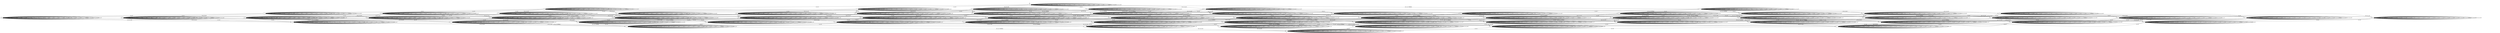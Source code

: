 digraph T2 {
0 [label="0"];
1 [label="1", shape=doublecircle];
2 [label="2"];
3 [label="3"];
4 [label="4"];
5 [label="5"];
6 [label="6"];
7 [label="7"];
8 [label="8"];
9 [label="9"];
10 [label="10"];
11 [label="11"];
12 [label="12"];
13 [label="13"];
14 [label="14"];
15 [label="15"];
16 [label="16"];
17 [label="17"];
18 [label="18"];
19 [label="19"];
20 [label="20"];
21 [label="21"];
22 [label="22"];
23 [label="23"];
24 [label="24"];
25 [label="25"];
26 [label="26"];
27 [label="27"];
28 [label="28"];
29 [label="29"];
30 [label="30"];
31 [label="31"];
32 [label="32"];
33 [label="33"];
34 [label="34"];
35 [label="35"];
36 [label="36"];
37 [label="37"];
38 [label="38"];
39 [label="39"];
40 [label="40"];
41 [label="41"];
42 [label="42"];
43 [label="43"];
44 [label="44"];
45 [label="45"];
46 [label="46"];
47 [label="47"];
48 [label="48"];
49 [label="49"];
50 [label="50"];
51 [label="51"];
52 [label="52"];
53 [label="53"];
54 [label="54"];
55 [label="55"];
56 [label="56"];
57 [label="57"];
58 [label="58"];
59 [label="59"];
60 [label="60"];
61 [label="61"];
62 [label="62"];
63 [label="63"];
0 -> 0  [label="usr1_ni1_ne10"];
0 -> 63  [label="usr1_ai1_VoidReply"];
0 -> 0  [label="ai1_ce1"];
0 -> 0  [label="usr1_ni1_ne12"];
0 -> 62  [label="usr1_ni1_ne6"];
0 -> 0  [label="usr1_ni1_ne2"];
0 -> 0  [label="usr1_ni1_ne8"];
0 -> 0  [label="usr1_ni1_ne13"];
0 -> 0  [label="ai1_ce2"];
0 -> 0  [label="usr1_ni1_ne1"];
0 -> 0  [label="usr1_ni1_ne15"];
0 -> 0  [label="usr1_ni1_ne3"];
0 -> 60  [label="usr1_ni1_ne14"];
0 -> 0  [label="usr2_ai1_re1"];
0 -> 0  [label="usr1_ni1_ne17"];
0 -> 0  [label="usr1_ni1_ne4"];
0 -> 0  [label="usr1_ni1_ne9"];
0 -> 0  [label="ai1_ce4"];
0 -> 0  [label="usr1_ni1_ne7"];
0 -> 0  [label="usr1_ni1_ne5"];
0 -> 0  [label="usr3_ai1_VoidReply"];
0 -> 0  [label="usr1_ni1_ne11"];
0 -> 0  [label="usr1_ni1_ne16"];
0 -> 59  [label="ai1_ce3"];
1 -> 1  [label="usr1_ni1_ne10"];
1 -> 1  [label="ai1_ce1"];
1 -> 1  [label="usr1_ai1_VoidReply"];
1 -> 1  [label="usr1_ni1_ne12"];
1 -> 1  [label="usr1_ni1_ne6"];
1 -> 1  [label="usr1_ni1_ne2"];
1 -> 1  [label="usr1_ni1_ne8"];
1 -> 1  [label="usr1_ni1_ne13"];
1 -> 1  [label="ai1_ce2"];
1 -> 1  [label="usr1_ni1_ne1"];
1 -> 1  [label="usr1_ni1_ne15"];
1 -> 1  [label="usr1_ni1_ne3"];
1 -> 1  [label="usr1_ni1_ne14"];
1 -> 1  [label="usr2_ai1_re1"];
1 -> 1  [label="usr1_ni1_ne17"];
1 -> 1  [label="usr1_ni1_ne4"];
1 -> 1  [label="usr1_ni1_ne9"];
1 -> 1  [label="ai1_ce4"];
1 -> 1  [label="usr1_ni1_ne7"];
1 -> 1  [label="usr1_ni1_ne5"];
1 -> 1  [label="usr3_ai1_VoidReply"];
1 -> 1  [label="usr1_ni1_ne11"];
1 -> 1  [label="usr1_ni1_ne16"];
1 -> 1  [label="ai1_ce3"];
2 -> 2  [label="usr1_ni1_ne10"];
2 -> 1  [label="ai1_ce1"];
2 -> 2  [label="usr1_ai1_VoidReply"];
2 -> 2  [label="usr1_ni1_ne12"];
2 -> 2  [label="usr1_ni1_ne6"];
2 -> 2  [label="usr1_ni1_ne2"];
2 -> 2  [label="usr1_ni1_ne8"];
2 -> 2  [label="usr1_ni1_ne13"];
2 -> 2  [label="ai1_ce2"];
2 -> 2  [label="usr1_ni1_ne1"];
2 -> 2  [label="usr1_ni1_ne15"];
2 -> 2  [label="usr1_ni1_ne3"];
2 -> 2  [label="usr1_ni1_ne14"];
2 -> 2  [label="usr2_ai1_re1"];
2 -> 2  [label="usr1_ni1_ne17"];
2 -> 2  [label="usr1_ni1_ne4"];
2 -> 2  [label="usr1_ni1_ne9"];
2 -> 2  [label="ai1_ce4"];
2 -> 2  [label="usr1_ni1_ne7"];
2 -> 2  [label="usr1_ni1_ne5"];
2 -> 2  [label="usr3_ai1_VoidReply"];
2 -> 2  [label="usr1_ni1_ne11"];
2 -> 2  [label="usr1_ni1_ne16"];
2 -> 2  [label="ai1_ce3"];
3 -> 3  [label="usr1_ni1_ne10"];
3 -> 1  [label="usr1_ai1_VoidReply"];
3 -> 3  [label="ai1_ce1"];
3 -> 3  [label="usr1_ni1_ne12"];
3 -> 3  [label="usr1_ni1_ne6"];
3 -> 3  [label="usr1_ni1_ne2"];
3 -> 3  [label="usr1_ni1_ne8"];
3 -> 3  [label="usr1_ni1_ne13"];
3 -> 3  [label="ai1_ce2"];
3 -> 3  [label="usr1_ni1_ne1"];
3 -> 3  [label="usr1_ni1_ne15"];
3 -> 3  [label="usr1_ni1_ne3"];
3 -> 3  [label="usr1_ni1_ne14"];
3 -> 3  [label="usr2_ai1_re1"];
3 -> 3  [label="usr1_ni1_ne17"];
3 -> 3  [label="usr1_ni1_ne4"];
3 -> 3  [label="usr1_ni1_ne9"];
3 -> 3  [label="ai1_ce4"];
3 -> 3  [label="usr1_ni1_ne7"];
3 -> 3  [label="usr1_ni1_ne5"];
3 -> 3  [label="usr3_ai1_VoidReply"];
3 -> 3  [label="usr1_ni1_ne11"];
3 -> 3  [label="usr1_ni1_ne16"];
3 -> 3  [label="ai1_ce3"];
4 -> 4  [label="usr1_ni1_ne10"];
4 -> 4  [label="ai1_ce1"];
4 -> 4  [label="usr1_ai1_VoidReply"];
4 -> 4  [label="usr1_ni1_ne12"];
4 -> 1  [label="usr1_ni1_ne6"];
4 -> 4  [label="usr1_ni1_ne2"];
4 -> 4  [label="usr1_ni1_ne8"];
4 -> 4  [label="usr1_ni1_ne13"];
4 -> 4  [label="ai1_ce2"];
4 -> 4  [label="usr1_ni1_ne1"];
4 -> 4  [label="usr1_ni1_ne15"];
4 -> 4  [label="usr1_ni1_ne3"];
4 -> 4  [label="usr1_ni1_ne14"];
4 -> 4  [label="usr2_ai1_re1"];
4 -> 4  [label="usr1_ni1_ne17"];
4 -> 4  [label="usr1_ni1_ne4"];
4 -> 4  [label="usr1_ni1_ne9"];
4 -> 4  [label="ai1_ce4"];
4 -> 4  [label="usr1_ni1_ne7"];
4 -> 4  [label="usr1_ni1_ne5"];
4 -> 4  [label="usr3_ai1_VoidReply"];
4 -> 4  [label="usr1_ni1_ne11"];
4 -> 4  [label="usr1_ni1_ne16"];
4 -> 4  [label="ai1_ce3"];
5 -> 5  [label="usr1_ni1_ne10"];
5 -> 5  [label="ai1_ce1"];
5 -> 5  [label="usr1_ai1_VoidReply"];
5 -> 5  [label="usr1_ni1_ne12"];
5 -> 5  [label="usr1_ni1_ne6"];
5 -> 5  [label="usr1_ni1_ne2"];
5 -> 5  [label="usr1_ni1_ne8"];
5 -> 5  [label="usr1_ni1_ne13"];
5 -> 5  [label="ai1_ce2"];
5 -> 5  [label="usr1_ni1_ne1"];
5 -> 5  [label="usr1_ni1_ne15"];
5 -> 5  [label="usr1_ni1_ne3"];
5 -> 1  [label="usr1_ni1_ne14"];
5 -> 5  [label="usr2_ai1_re1"];
5 -> 5  [label="usr1_ni1_ne17"];
5 -> 5  [label="usr1_ni1_ne4"];
5 -> 5  [label="usr1_ni1_ne9"];
5 -> 5  [label="ai1_ce4"];
5 -> 5  [label="usr1_ni1_ne7"];
5 -> 5  [label="usr1_ni1_ne5"];
5 -> 5  [label="usr3_ai1_VoidReply"];
5 -> 5  [label="usr1_ni1_ne11"];
5 -> 5  [label="usr1_ni1_ne16"];
5 -> 5  [label="ai1_ce3"];
6 -> 6  [label="usr1_ni1_ne10"];
6 -> 6  [label="ai1_ce1"];
6 -> 6  [label="usr1_ai1_VoidReply"];
6 -> 6  [label="usr1_ni1_ne12"];
6 -> 6  [label="usr1_ni1_ne6"];
6 -> 6  [label="usr1_ni1_ne2"];
6 -> 6  [label="usr1_ni1_ne8"];
6 -> 6  [label="usr1_ni1_ne13"];
6 -> 6  [label="ai1_ce2"];
6 -> 6  [label="usr1_ni1_ne1"];
6 -> 6  [label="usr1_ni1_ne15"];
6 -> 6  [label="usr1_ni1_ne3"];
6 -> 6  [label="usr1_ni1_ne14"];
6 -> 6  [label="usr2_ai1_re1"];
6 -> 6  [label="usr1_ni1_ne17"];
6 -> 6  [label="usr1_ni1_ne4"];
6 -> 6  [label="usr1_ni1_ne9"];
6 -> 1  [label="ai1_ce4"];
6 -> 6  [label="usr1_ni1_ne7"];
6 -> 6  [label="usr1_ni1_ne5"];
6 -> 6  [label="usr3_ai1_VoidReply"];
6 -> 6  [label="usr1_ni1_ne11"];
6 -> 6  [label="usr1_ni1_ne16"];
6 -> 6  [label="ai1_ce3"];
7 -> 7  [label="usr1_ni1_ne10"];
7 -> 7  [label="ai1_ce1"];
7 -> 7  [label="usr1_ai1_VoidReply"];
7 -> 7  [label="usr1_ni1_ne12"];
7 -> 7  [label="usr1_ni1_ne6"];
7 -> 7  [label="usr1_ni1_ne2"];
7 -> 7  [label="usr1_ni1_ne8"];
7 -> 7  [label="usr1_ni1_ne13"];
7 -> 7  [label="ai1_ce2"];
7 -> 7  [label="usr1_ni1_ne1"];
7 -> 7  [label="usr1_ni1_ne15"];
7 -> 7  [label="usr1_ni1_ne3"];
7 -> 7  [label="usr1_ni1_ne14"];
7 -> 7  [label="usr2_ai1_re1"];
7 -> 7  [label="usr1_ni1_ne17"];
7 -> 7  [label="usr1_ni1_ne4"];
7 -> 7  [label="usr1_ni1_ne9"];
7 -> 7  [label="ai1_ce4"];
7 -> 7  [label="usr1_ni1_ne7"];
7 -> 7  [label="usr1_ni1_ne5"];
7 -> 7  [label="usr3_ai1_VoidReply"];
7 -> 7  [label="usr1_ni1_ne11"];
7 -> 7  [label="usr1_ni1_ne16"];
7 -> 1  [label="ai1_ce3"];
8 -> 8  [label="usr1_ni1_ne10"];
8 -> 4  [label="ai1_ce1"];
8 -> 8  [label="usr1_ai1_VoidReply"];
8 -> 8  [label="usr1_ni1_ne12"];
8 -> 2  [label="usr1_ni1_ne6"];
8 -> 8  [label="usr1_ni1_ne2"];
8 -> 8  [label="usr1_ni1_ne8"];
8 -> 8  [label="usr1_ni1_ne13"];
8 -> 8  [label="ai1_ce2"];
8 -> 8  [label="usr1_ni1_ne1"];
8 -> 8  [label="usr1_ni1_ne15"];
8 -> 8  [label="usr1_ni1_ne3"];
8 -> 8  [label="usr1_ni1_ne14"];
8 -> 8  [label="usr2_ai1_re1"];
8 -> 8  [label="usr1_ni1_ne17"];
8 -> 8  [label="usr1_ni1_ne4"];
8 -> 8  [label="usr1_ni1_ne9"];
8 -> 8  [label="ai1_ce4"];
8 -> 8  [label="usr1_ni1_ne7"];
8 -> 8  [label="usr1_ni1_ne5"];
8 -> 8  [label="usr3_ai1_VoidReply"];
8 -> 8  [label="usr1_ni1_ne11"];
8 -> 8  [label="usr1_ni1_ne16"];
8 -> 8  [label="ai1_ce3"];
9 -> 9  [label="usr1_ni1_ne10"];
9 -> 4  [label="usr1_ai1_VoidReply"];
9 -> 9  [label="ai1_ce1"];
9 -> 9  [label="usr1_ni1_ne12"];
9 -> 3  [label="usr1_ni1_ne6"];
9 -> 9  [label="usr1_ni1_ne2"];
9 -> 9  [label="usr1_ni1_ne8"];
9 -> 9  [label="usr1_ni1_ne13"];
9 -> 9  [label="ai1_ce2"];
9 -> 9  [label="usr1_ni1_ne1"];
9 -> 9  [label="usr1_ni1_ne15"];
9 -> 9  [label="usr1_ni1_ne3"];
9 -> 9  [label="usr1_ni1_ne14"];
9 -> 9  [label="usr2_ai1_re1"];
9 -> 9  [label="usr1_ni1_ne17"];
9 -> 9  [label="usr1_ni1_ne4"];
9 -> 9  [label="usr1_ni1_ne9"];
9 -> 9  [label="ai1_ce4"];
9 -> 9  [label="usr1_ni1_ne7"];
9 -> 9  [label="usr1_ni1_ne5"];
9 -> 9  [label="usr3_ai1_VoidReply"];
9 -> 9  [label="usr1_ni1_ne11"];
9 -> 9  [label="usr1_ni1_ne16"];
9 -> 9  [label="ai1_ce3"];
10 -> 10  [label="usr1_ni1_ne10"];
10 -> 10  [label="ai1_ce1"];
10 -> 10  [label="usr1_ai1_VoidReply"];
10 -> 10  [label="usr1_ni1_ne12"];
10 -> 5  [label="usr1_ni1_ne6"];
10 -> 10  [label="usr1_ni1_ne2"];
10 -> 10  [label="usr1_ni1_ne8"];
10 -> 10  [label="usr1_ni1_ne13"];
10 -> 10  [label="ai1_ce2"];
10 -> 10  [label="usr1_ni1_ne1"];
10 -> 10  [label="usr1_ni1_ne15"];
10 -> 10  [label="usr1_ni1_ne3"];
10 -> 4  [label="usr1_ni1_ne14"];
10 -> 10  [label="usr2_ai1_re1"];
10 -> 10  [label="usr1_ni1_ne17"];
10 -> 10  [label="usr1_ni1_ne4"];
10 -> 10  [label="usr1_ni1_ne9"];
10 -> 10  [label="ai1_ce4"];
10 -> 10  [label="usr1_ni1_ne7"];
10 -> 10  [label="usr1_ni1_ne5"];
10 -> 10  [label="usr3_ai1_VoidReply"];
10 -> 10  [label="usr1_ni1_ne11"];
10 -> 10  [label="usr1_ni1_ne16"];
10 -> 10  [label="ai1_ce3"];
11 -> 11  [label="usr1_ni1_ne10"];
11 -> 11  [label="ai1_ce1"];
11 -> 11  [label="usr1_ai1_VoidReply"];
11 -> 11  [label="usr1_ni1_ne12"];
11 -> 6  [label="usr1_ni1_ne6"];
11 -> 11  [label="usr1_ni1_ne2"];
11 -> 11  [label="usr1_ni1_ne8"];
11 -> 11  [label="usr1_ni1_ne13"];
11 -> 11  [label="ai1_ce2"];
11 -> 11  [label="usr1_ni1_ne1"];
11 -> 11  [label="usr1_ni1_ne15"];
11 -> 11  [label="usr1_ni1_ne3"];
11 -> 11  [label="usr1_ni1_ne14"];
11 -> 11  [label="usr2_ai1_re1"];
11 -> 11  [label="usr1_ni1_ne17"];
11 -> 11  [label="usr1_ni1_ne4"];
11 -> 11  [label="usr1_ni1_ne9"];
11 -> 4  [label="ai1_ce4"];
11 -> 11  [label="usr1_ni1_ne7"];
11 -> 11  [label="usr1_ni1_ne5"];
11 -> 11  [label="usr3_ai1_VoidReply"];
11 -> 11  [label="usr1_ni1_ne11"];
11 -> 11  [label="usr1_ni1_ne16"];
11 -> 11  [label="ai1_ce3"];
12 -> 12  [label="usr1_ni1_ne10"];
12 -> 12  [label="ai1_ce1"];
12 -> 12  [label="usr1_ai1_VoidReply"];
12 -> 12  [label="usr1_ni1_ne12"];
12 -> 7  [label="usr1_ni1_ne6"];
12 -> 12  [label="usr1_ni1_ne2"];
12 -> 12  [label="usr1_ni1_ne8"];
12 -> 12  [label="usr1_ni1_ne13"];
12 -> 12  [label="ai1_ce2"];
12 -> 12  [label="usr1_ni1_ne1"];
12 -> 12  [label="usr1_ni1_ne15"];
12 -> 12  [label="usr1_ni1_ne3"];
12 -> 12  [label="usr1_ni1_ne14"];
12 -> 12  [label="usr2_ai1_re1"];
12 -> 12  [label="usr1_ni1_ne17"];
12 -> 12  [label="usr1_ni1_ne4"];
12 -> 12  [label="usr1_ni1_ne9"];
12 -> 12  [label="ai1_ce4"];
12 -> 12  [label="usr1_ni1_ne7"];
12 -> 12  [label="usr1_ni1_ne5"];
12 -> 12  [label="usr3_ai1_VoidReply"];
12 -> 12  [label="usr1_ni1_ne11"];
12 -> 12  [label="usr1_ni1_ne16"];
12 -> 4  [label="ai1_ce3"];
13 -> 13  [label="usr1_ni1_ne10"];
13 -> 3  [label="ai1_ce1"];
13 -> 2  [label="usr1_ai1_VoidReply"];
13 -> 13  [label="usr1_ni1_ne12"];
13 -> 13  [label="usr1_ni1_ne6"];
13 -> 13  [label="usr1_ni1_ne2"];
13 -> 13  [label="usr1_ni1_ne8"];
13 -> 13  [label="usr1_ni1_ne13"];
13 -> 13  [label="ai1_ce2"];
13 -> 13  [label="usr1_ni1_ne1"];
13 -> 13  [label="usr1_ni1_ne15"];
13 -> 13  [label="usr1_ni1_ne3"];
13 -> 13  [label="usr1_ni1_ne14"];
13 -> 13  [label="usr2_ai1_re1"];
13 -> 13  [label="usr1_ni1_ne17"];
13 -> 13  [label="usr1_ni1_ne4"];
13 -> 13  [label="usr1_ni1_ne9"];
13 -> 13  [label="ai1_ce4"];
13 -> 13  [label="usr1_ni1_ne7"];
13 -> 13  [label="usr1_ni1_ne5"];
13 -> 13  [label="usr3_ai1_VoidReply"];
13 -> 13  [label="usr1_ni1_ne11"];
13 -> 13  [label="usr1_ni1_ne16"];
13 -> 13  [label="ai1_ce3"];
14 -> 14  [label="usr1_ni1_ne10"];
14 -> 5  [label="usr1_ai1_VoidReply"];
14 -> 14  [label="ai1_ce1"];
14 -> 14  [label="usr1_ni1_ne12"];
14 -> 14  [label="usr1_ni1_ne6"];
14 -> 14  [label="usr1_ni1_ne2"];
14 -> 14  [label="usr1_ni1_ne8"];
14 -> 14  [label="usr1_ni1_ne13"];
14 -> 14  [label="ai1_ce2"];
14 -> 14  [label="usr1_ni1_ne1"];
14 -> 14  [label="usr1_ni1_ne15"];
14 -> 14  [label="usr1_ni1_ne3"];
14 -> 3  [label="usr1_ni1_ne14"];
14 -> 14  [label="usr2_ai1_re1"];
14 -> 14  [label="usr1_ni1_ne17"];
14 -> 14  [label="usr1_ni1_ne4"];
14 -> 14  [label="usr1_ni1_ne9"];
14 -> 14  [label="ai1_ce4"];
14 -> 14  [label="usr1_ni1_ne7"];
14 -> 14  [label="usr1_ni1_ne5"];
14 -> 14  [label="usr3_ai1_VoidReply"];
14 -> 14  [label="usr1_ni1_ne11"];
14 -> 14  [label="usr1_ni1_ne16"];
14 -> 14  [label="ai1_ce3"];
15 -> 15  [label="usr1_ni1_ne10"];
15 -> 6  [label="usr1_ai1_VoidReply"];
15 -> 15  [label="ai1_ce1"];
15 -> 15  [label="usr1_ni1_ne12"];
15 -> 15  [label="usr1_ni1_ne6"];
15 -> 15  [label="usr1_ni1_ne2"];
15 -> 15  [label="usr1_ni1_ne8"];
15 -> 15  [label="usr1_ni1_ne13"];
15 -> 15  [label="ai1_ce2"];
15 -> 15  [label="usr1_ni1_ne1"];
15 -> 15  [label="usr1_ni1_ne15"];
15 -> 15  [label="usr1_ni1_ne3"];
15 -> 15  [label="usr1_ni1_ne14"];
15 -> 15  [label="usr2_ai1_re1"];
15 -> 15  [label="usr1_ni1_ne17"];
15 -> 15  [label="usr1_ni1_ne4"];
15 -> 15  [label="usr1_ni1_ne9"];
15 -> 3  [label="ai1_ce4"];
15 -> 15  [label="usr1_ni1_ne7"];
15 -> 15  [label="usr1_ni1_ne5"];
15 -> 15  [label="usr3_ai1_VoidReply"];
15 -> 15  [label="usr1_ni1_ne11"];
15 -> 15  [label="usr1_ni1_ne16"];
15 -> 15  [label="ai1_ce3"];
16 -> 16  [label="usr1_ni1_ne10"];
16 -> 7  [label="usr1_ai1_VoidReply"];
16 -> 16  [label="ai1_ce1"];
16 -> 16  [label="usr1_ni1_ne12"];
16 -> 16  [label="usr1_ni1_ne6"];
16 -> 16  [label="usr1_ni1_ne2"];
16 -> 16  [label="usr1_ni1_ne8"];
16 -> 16  [label="usr1_ni1_ne13"];
16 -> 16  [label="ai1_ce2"];
16 -> 16  [label="usr1_ni1_ne1"];
16 -> 16  [label="usr1_ni1_ne15"];
16 -> 16  [label="usr1_ni1_ne3"];
16 -> 16  [label="usr1_ni1_ne14"];
16 -> 16  [label="usr2_ai1_re1"];
16 -> 16  [label="usr1_ni1_ne17"];
16 -> 16  [label="usr1_ni1_ne4"];
16 -> 16  [label="usr1_ni1_ne9"];
16 -> 16  [label="ai1_ce4"];
16 -> 16  [label="usr1_ni1_ne7"];
16 -> 16  [label="usr1_ni1_ne5"];
16 -> 16  [label="usr3_ai1_VoidReply"];
16 -> 16  [label="usr1_ni1_ne11"];
16 -> 16  [label="usr1_ni1_ne16"];
16 -> 3  [label="ai1_ce3"];
17 -> 17  [label="usr1_ni1_ne10"];
17 -> 5  [label="ai1_ce1"];
17 -> 17  [label="usr1_ai1_VoidReply"];
17 -> 17  [label="usr1_ni1_ne12"];
17 -> 17  [label="usr1_ni1_ne6"];
17 -> 17  [label="usr1_ni1_ne2"];
17 -> 17  [label="usr1_ni1_ne8"];
17 -> 17  [label="usr1_ni1_ne13"];
17 -> 17  [label="ai1_ce2"];
17 -> 17  [label="usr1_ni1_ne1"];
17 -> 17  [label="usr1_ni1_ne15"];
17 -> 17  [label="usr1_ni1_ne3"];
17 -> 2  [label="usr1_ni1_ne14"];
17 -> 17  [label="usr2_ai1_re1"];
17 -> 17  [label="usr1_ni1_ne17"];
17 -> 17  [label="usr1_ni1_ne4"];
17 -> 17  [label="usr1_ni1_ne9"];
17 -> 17  [label="ai1_ce4"];
17 -> 17  [label="usr1_ni1_ne7"];
17 -> 17  [label="usr1_ni1_ne5"];
17 -> 17  [label="usr3_ai1_VoidReply"];
17 -> 17  [label="usr1_ni1_ne11"];
17 -> 17  [label="usr1_ni1_ne16"];
17 -> 17  [label="ai1_ce3"];
18 -> 18  [label="usr1_ni1_ne10"];
18 -> 18  [label="ai1_ce1"];
18 -> 18  [label="usr1_ai1_VoidReply"];
18 -> 18  [label="usr1_ni1_ne12"];
18 -> 18  [label="usr1_ni1_ne6"];
18 -> 18  [label="usr1_ni1_ne2"];
18 -> 18  [label="usr1_ni1_ne8"];
18 -> 18  [label="usr1_ni1_ne13"];
18 -> 18  [label="ai1_ce2"];
18 -> 18  [label="usr1_ni1_ne1"];
18 -> 18  [label="usr1_ni1_ne15"];
18 -> 18  [label="usr1_ni1_ne3"];
18 -> 6  [label="usr1_ni1_ne14"];
18 -> 18  [label="usr2_ai1_re1"];
18 -> 18  [label="usr1_ni1_ne17"];
18 -> 18  [label="usr1_ni1_ne4"];
18 -> 18  [label="usr1_ni1_ne9"];
18 -> 5  [label="ai1_ce4"];
18 -> 18  [label="usr1_ni1_ne7"];
18 -> 18  [label="usr1_ni1_ne5"];
18 -> 18  [label="usr3_ai1_VoidReply"];
18 -> 18  [label="usr1_ni1_ne11"];
18 -> 18  [label="usr1_ni1_ne16"];
18 -> 18  [label="ai1_ce3"];
19 -> 19  [label="usr1_ni1_ne10"];
19 -> 19  [label="ai1_ce1"];
19 -> 19  [label="usr1_ai1_VoidReply"];
19 -> 19  [label="usr1_ni1_ne12"];
19 -> 19  [label="usr1_ni1_ne6"];
19 -> 19  [label="usr1_ni1_ne2"];
19 -> 19  [label="usr1_ni1_ne8"];
19 -> 19  [label="usr1_ni1_ne13"];
19 -> 19  [label="ai1_ce2"];
19 -> 19  [label="usr1_ni1_ne1"];
19 -> 19  [label="usr1_ni1_ne15"];
19 -> 19  [label="usr1_ni1_ne3"];
19 -> 7  [label="usr1_ni1_ne14"];
19 -> 19  [label="usr2_ai1_re1"];
19 -> 19  [label="usr1_ni1_ne17"];
19 -> 19  [label="usr1_ni1_ne4"];
19 -> 19  [label="usr1_ni1_ne9"];
19 -> 19  [label="ai1_ce4"];
19 -> 19  [label="usr1_ni1_ne7"];
19 -> 19  [label="usr1_ni1_ne5"];
19 -> 19  [label="usr3_ai1_VoidReply"];
19 -> 19  [label="usr1_ni1_ne11"];
19 -> 19  [label="usr1_ni1_ne16"];
19 -> 5  [label="ai1_ce3"];
20 -> 20  [label="usr1_ni1_ne10"];
20 -> 6  [label="ai1_ce1"];
20 -> 20  [label="usr1_ai1_VoidReply"];
20 -> 20  [label="usr1_ni1_ne12"];
20 -> 20  [label="usr1_ni1_ne6"];
20 -> 20  [label="usr1_ni1_ne2"];
20 -> 20  [label="usr1_ni1_ne8"];
20 -> 20  [label="usr1_ni1_ne13"];
20 -> 20  [label="ai1_ce2"];
20 -> 20  [label="usr1_ni1_ne1"];
20 -> 20  [label="usr1_ni1_ne15"];
20 -> 20  [label="usr1_ni1_ne3"];
20 -> 20  [label="usr1_ni1_ne14"];
20 -> 20  [label="usr2_ai1_re1"];
20 -> 20  [label="usr1_ni1_ne17"];
20 -> 20  [label="usr1_ni1_ne4"];
20 -> 20  [label="usr1_ni1_ne9"];
20 -> 2  [label="ai1_ce4"];
20 -> 20  [label="usr1_ni1_ne7"];
20 -> 20  [label="usr1_ni1_ne5"];
20 -> 20  [label="usr3_ai1_VoidReply"];
20 -> 20  [label="usr1_ni1_ne11"];
20 -> 20  [label="usr1_ni1_ne16"];
20 -> 20  [label="ai1_ce3"];
21 -> 21  [label="usr1_ni1_ne10"];
21 -> 21  [label="ai1_ce1"];
21 -> 21  [label="usr1_ai1_VoidReply"];
21 -> 21  [label="usr1_ni1_ne12"];
21 -> 21  [label="usr1_ni1_ne6"];
21 -> 21  [label="usr1_ni1_ne2"];
21 -> 21  [label="usr1_ni1_ne8"];
21 -> 21  [label="usr1_ni1_ne13"];
21 -> 21  [label="ai1_ce2"];
21 -> 21  [label="usr1_ni1_ne1"];
21 -> 21  [label="usr1_ni1_ne15"];
21 -> 21  [label="usr1_ni1_ne3"];
21 -> 21  [label="usr1_ni1_ne14"];
21 -> 21  [label="usr2_ai1_re1"];
21 -> 21  [label="usr1_ni1_ne17"];
21 -> 21  [label="usr1_ni1_ne4"];
21 -> 21  [label="usr1_ni1_ne9"];
21 -> 7  [label="ai1_ce4"];
21 -> 21  [label="usr1_ni1_ne7"];
21 -> 21  [label="usr1_ni1_ne5"];
21 -> 21  [label="usr3_ai1_VoidReply"];
21 -> 21  [label="usr1_ni1_ne11"];
21 -> 21  [label="usr1_ni1_ne16"];
21 -> 6  [label="ai1_ce3"];
22 -> 22  [label="usr1_ni1_ne10"];
22 -> 14  [label="ai1_ce1"];
22 -> 17  [label="usr1_ai1_VoidReply"];
22 -> 22  [label="usr1_ni1_ne12"];
22 -> 22  [label="usr1_ni1_ne6"];
22 -> 22  [label="usr1_ni1_ne2"];
22 -> 22  [label="usr1_ni1_ne8"];
22 -> 22  [label="usr1_ni1_ne13"];
22 -> 22  [label="ai1_ce2"];
22 -> 22  [label="usr1_ni1_ne1"];
22 -> 22  [label="usr1_ni1_ne15"];
22 -> 22  [label="usr1_ni1_ne3"];
22 -> 13  [label="usr1_ni1_ne14"];
22 -> 22  [label="usr2_ai1_re1"];
22 -> 22  [label="usr1_ni1_ne17"];
22 -> 22  [label="usr1_ni1_ne4"];
22 -> 22  [label="usr1_ni1_ne9"];
22 -> 22  [label="ai1_ce4"];
22 -> 22  [label="usr1_ni1_ne7"];
22 -> 22  [label="usr1_ni1_ne5"];
22 -> 22  [label="usr3_ai1_VoidReply"];
22 -> 22  [label="usr1_ni1_ne11"];
22 -> 22  [label="usr1_ni1_ne16"];
22 -> 22  [label="ai1_ce3"];
23 -> 23  [label="usr1_ni1_ne10"];
23 -> 10  [label="ai1_ce1"];
23 -> 23  [label="usr1_ai1_VoidReply"];
23 -> 23  [label="usr1_ni1_ne12"];
23 -> 17  [label="usr1_ni1_ne6"];
23 -> 23  [label="usr1_ni1_ne2"];
23 -> 23  [label="usr1_ni1_ne8"];
23 -> 23  [label="usr1_ni1_ne13"];
23 -> 23  [label="ai1_ce2"];
23 -> 23  [label="usr1_ni1_ne1"];
23 -> 23  [label="usr1_ni1_ne15"];
23 -> 23  [label="usr1_ni1_ne3"];
23 -> 8  [label="usr1_ni1_ne14"];
23 -> 23  [label="usr2_ai1_re1"];
23 -> 23  [label="usr1_ni1_ne17"];
23 -> 23  [label="usr1_ni1_ne4"];
23 -> 23  [label="usr1_ni1_ne9"];
23 -> 23  [label="ai1_ce4"];
23 -> 23  [label="usr1_ni1_ne7"];
23 -> 23  [label="usr1_ni1_ne5"];
23 -> 23  [label="usr3_ai1_VoidReply"];
23 -> 23  [label="usr1_ni1_ne11"];
23 -> 23  [label="usr1_ni1_ne16"];
23 -> 23  [label="ai1_ce3"];
24 -> 24  [label="usr1_ni1_ne10"];
24 -> 18  [label="ai1_ce1"];
24 -> 24  [label="usr1_ai1_VoidReply"];
24 -> 24  [label="usr1_ni1_ne12"];
24 -> 24  [label="usr1_ni1_ne6"];
24 -> 24  [label="usr1_ni1_ne2"];
24 -> 24  [label="usr1_ni1_ne8"];
24 -> 24  [label="usr1_ni1_ne13"];
24 -> 24  [label="ai1_ce2"];
24 -> 24  [label="usr1_ni1_ne1"];
24 -> 24  [label="usr1_ni1_ne15"];
24 -> 24  [label="usr1_ni1_ne3"];
24 -> 20  [label="usr1_ni1_ne14"];
24 -> 24  [label="usr2_ai1_re1"];
24 -> 24  [label="usr1_ni1_ne17"];
24 -> 24  [label="usr1_ni1_ne4"];
24 -> 24  [label="usr1_ni1_ne9"];
24 -> 17  [label="ai1_ce4"];
24 -> 24  [label="usr1_ni1_ne7"];
24 -> 24  [label="usr1_ni1_ne5"];
24 -> 24  [label="usr3_ai1_VoidReply"];
24 -> 24  [label="usr1_ni1_ne11"];
24 -> 24  [label="usr1_ni1_ne16"];
24 -> 24  [label="ai1_ce3"];
25 -> 25  [label="usr1_ni1_ne10"];
25 -> 19  [label="ai1_ce1"];
25 -> 25  [label="usr1_ai1_VoidReply"];
25 -> 25  [label="usr1_ni1_ne12"];
25 -> 25  [label="usr1_ni1_ne6"];
25 -> 25  [label="usr1_ni1_ne2"];
25 -> 25  [label="usr1_ni1_ne8"];
25 -> 25  [label="usr1_ni1_ne13"];
25 -> 25  [label="ai1_ce2"];
25 -> 25  [label="usr1_ni1_ne1"];
25 -> 25  [label="usr1_ni1_ne15"];
25 -> 25  [label="usr1_ni1_ne3"];
25 -> 46  [label="usr1_ni1_ne14"];
25 -> 25  [label="usr2_ai1_re1"];
25 -> 25  [label="usr1_ni1_ne17"];
25 -> 25  [label="usr1_ni1_ne4"];
25 -> 25  [label="usr1_ni1_ne9"];
25 -> 25  [label="ai1_ce4"];
25 -> 25  [label="usr1_ni1_ne7"];
25 -> 25  [label="usr1_ni1_ne5"];
25 -> 25  [label="usr3_ai1_VoidReply"];
25 -> 25  [label="usr1_ni1_ne11"];
25 -> 25  [label="usr1_ni1_ne16"];
25 -> 17  [label="ai1_ce3"];
26 -> 26  [label="usr1_ni1_ne10"];
26 -> 9  [label="ai1_ce1"];
26 -> 8  [label="usr1_ai1_VoidReply"];
26 -> 26  [label="usr1_ni1_ne12"];
26 -> 13  [label="usr1_ni1_ne6"];
26 -> 26  [label="usr1_ni1_ne2"];
26 -> 26  [label="usr1_ni1_ne8"];
26 -> 26  [label="usr1_ni1_ne13"];
26 -> 26  [label="ai1_ce2"];
26 -> 26  [label="usr1_ni1_ne1"];
26 -> 26  [label="usr1_ni1_ne15"];
26 -> 26  [label="usr1_ni1_ne3"];
26 -> 26  [label="usr1_ni1_ne14"];
26 -> 26  [label="usr2_ai1_re1"];
26 -> 26  [label="usr1_ni1_ne17"];
26 -> 26  [label="usr1_ni1_ne4"];
26 -> 26  [label="usr1_ni1_ne9"];
26 -> 26  [label="ai1_ce4"];
26 -> 26  [label="usr1_ni1_ne7"];
26 -> 26  [label="usr1_ni1_ne5"];
26 -> 26  [label="usr3_ai1_VoidReply"];
26 -> 26  [label="usr1_ni1_ne11"];
26 -> 26  [label="usr1_ni1_ne16"];
26 -> 26  [label="ai1_ce3"];
27 -> 27  [label="usr1_ni1_ne10"];
27 -> 15  [label="ai1_ce1"];
27 -> 20  [label="usr1_ai1_VoidReply"];
27 -> 27  [label="usr1_ni1_ne12"];
27 -> 27  [label="usr1_ni1_ne6"];
27 -> 27  [label="usr1_ni1_ne2"];
27 -> 27  [label="usr1_ni1_ne8"];
27 -> 27  [label="usr1_ni1_ne13"];
27 -> 27  [label="ai1_ce2"];
27 -> 27  [label="usr1_ni1_ne1"];
27 -> 27  [label="usr1_ni1_ne15"];
27 -> 27  [label="usr1_ni1_ne3"];
27 -> 27  [label="usr1_ni1_ne14"];
27 -> 27  [label="usr2_ai1_re1"];
27 -> 27  [label="usr1_ni1_ne17"];
27 -> 27  [label="usr1_ni1_ne4"];
27 -> 27  [label="usr1_ni1_ne9"];
27 -> 13  [label="ai1_ce4"];
27 -> 27  [label="usr1_ni1_ne7"];
27 -> 27  [label="usr1_ni1_ne5"];
27 -> 27  [label="usr3_ai1_VoidReply"];
27 -> 27  [label="usr1_ni1_ne11"];
27 -> 27  [label="usr1_ni1_ne16"];
27 -> 27  [label="ai1_ce3"];
28 -> 28  [label="usr1_ni1_ne10"];
28 -> 16  [label="ai1_ce1"];
28 -> 46  [label="usr1_ai1_VoidReply"];
28 -> 28  [label="usr1_ni1_ne12"];
28 -> 28  [label="usr1_ni1_ne6"];
28 -> 28  [label="usr1_ni1_ne2"];
28 -> 28  [label="usr1_ni1_ne8"];
28 -> 28  [label="usr1_ni1_ne13"];
28 -> 28  [label="ai1_ce2"];
28 -> 28  [label="usr1_ni1_ne1"];
28 -> 28  [label="usr1_ni1_ne15"];
28 -> 28  [label="usr1_ni1_ne3"];
28 -> 28  [label="usr1_ni1_ne14"];
28 -> 28  [label="usr2_ai1_re1"];
28 -> 28  [label="usr1_ni1_ne17"];
28 -> 28  [label="usr1_ni1_ne4"];
28 -> 28  [label="usr1_ni1_ne9"];
28 -> 28  [label="ai1_ce4"];
28 -> 28  [label="usr1_ni1_ne7"];
28 -> 28  [label="usr1_ni1_ne5"];
28 -> 28  [label="usr3_ai1_VoidReply"];
28 -> 28  [label="usr1_ni1_ne11"];
28 -> 28  [label="usr1_ni1_ne16"];
28 -> 13  [label="ai1_ce3"];
29 -> 29  [label="usr1_ni1_ne10"];
29 -> 11  [label="usr1_ai1_VoidReply"];
29 -> 29  [label="ai1_ce1"];
29 -> 29  [label="usr1_ni1_ne12"];
29 -> 15  [label="usr1_ni1_ne6"];
29 -> 29  [label="usr1_ni1_ne2"];
29 -> 29  [label="usr1_ni1_ne8"];
29 -> 29  [label="usr1_ni1_ne13"];
29 -> 29  [label="ai1_ce2"];
29 -> 29  [label="usr1_ni1_ne1"];
29 -> 29  [label="usr1_ni1_ne15"];
29 -> 29  [label="usr1_ni1_ne3"];
29 -> 29  [label="usr1_ni1_ne14"];
29 -> 29  [label="usr2_ai1_re1"];
29 -> 29  [label="usr1_ni1_ne17"];
29 -> 29  [label="usr1_ni1_ne4"];
29 -> 29  [label="usr1_ni1_ne9"];
29 -> 9  [label="ai1_ce4"];
29 -> 29  [label="usr1_ni1_ne7"];
29 -> 29  [label="usr1_ni1_ne5"];
29 -> 29  [label="usr3_ai1_VoidReply"];
29 -> 29  [label="usr1_ni1_ne11"];
29 -> 29  [label="usr1_ni1_ne16"];
29 -> 29  [label="ai1_ce3"];
30 -> 30  [label="usr1_ni1_ne10"];
30 -> 18  [label="usr1_ai1_VoidReply"];
30 -> 30  [label="ai1_ce1"];
30 -> 30  [label="usr1_ni1_ne12"];
30 -> 30  [label="usr1_ni1_ne6"];
30 -> 30  [label="usr1_ni1_ne2"];
30 -> 30  [label="usr1_ni1_ne8"];
30 -> 30  [label="usr1_ni1_ne13"];
30 -> 30  [label="ai1_ce2"];
30 -> 30  [label="usr1_ni1_ne1"];
30 -> 30  [label="usr1_ni1_ne15"];
30 -> 30  [label="usr1_ni1_ne3"];
30 -> 15  [label="usr1_ni1_ne14"];
30 -> 30  [label="usr2_ai1_re1"];
30 -> 30  [label="usr1_ni1_ne17"];
30 -> 30  [label="usr1_ni1_ne4"];
30 -> 30  [label="usr1_ni1_ne9"];
30 -> 14  [label="ai1_ce4"];
30 -> 30  [label="usr1_ni1_ne7"];
30 -> 30  [label="usr1_ni1_ne5"];
30 -> 30  [label="usr3_ai1_VoidReply"];
30 -> 30  [label="usr1_ni1_ne11"];
30 -> 30  [label="usr1_ni1_ne16"];
30 -> 30  [label="ai1_ce3"];
31 -> 31  [label="usr1_ni1_ne10"];
31 -> 21  [label="usr1_ai1_VoidReply"];
31 -> 31  [label="ai1_ce1"];
31 -> 31  [label="usr1_ni1_ne12"];
31 -> 31  [label="usr1_ni1_ne6"];
31 -> 31  [label="usr1_ni1_ne2"];
31 -> 31  [label="usr1_ni1_ne8"];
31 -> 31  [label="usr1_ni1_ne13"];
31 -> 31  [label="ai1_ce2"];
31 -> 31  [label="usr1_ni1_ne1"];
31 -> 31  [label="usr1_ni1_ne15"];
31 -> 31  [label="usr1_ni1_ne3"];
31 -> 31  [label="usr1_ni1_ne14"];
31 -> 31  [label="usr2_ai1_re1"];
31 -> 31  [label="usr1_ni1_ne17"];
31 -> 31  [label="usr1_ni1_ne4"];
31 -> 31  [label="usr1_ni1_ne9"];
31 -> 16  [label="ai1_ce4"];
31 -> 31  [label="usr1_ni1_ne7"];
31 -> 31  [label="usr1_ni1_ne5"];
31 -> 31  [label="usr3_ai1_VoidReply"];
31 -> 31  [label="usr1_ni1_ne11"];
31 -> 31  [label="usr1_ni1_ne16"];
31 -> 15  [label="ai1_ce3"];
32 -> 32  [label="usr1_ni1_ne10"];
32 -> 11  [label="ai1_ce1"];
32 -> 32  [label="usr1_ai1_VoidReply"];
32 -> 32  [label="usr1_ni1_ne12"];
32 -> 20  [label="usr1_ni1_ne6"];
32 -> 32  [label="usr1_ni1_ne2"];
32 -> 32  [label="usr1_ni1_ne8"];
32 -> 32  [label="usr1_ni1_ne13"];
32 -> 32  [label="ai1_ce2"];
32 -> 32  [label="usr1_ni1_ne1"];
32 -> 32  [label="usr1_ni1_ne15"];
32 -> 32  [label="usr1_ni1_ne3"];
32 -> 32  [label="usr1_ni1_ne14"];
32 -> 32  [label="usr2_ai1_re1"];
32 -> 32  [label="usr1_ni1_ne17"];
32 -> 32  [label="usr1_ni1_ne4"];
32 -> 32  [label="usr1_ni1_ne9"];
32 -> 8  [label="ai1_ce4"];
32 -> 32  [label="usr1_ni1_ne7"];
32 -> 32  [label="usr1_ni1_ne5"];
32 -> 32  [label="usr3_ai1_VoidReply"];
32 -> 32  [label="usr1_ni1_ne11"];
32 -> 32  [label="usr1_ni1_ne16"];
32 -> 32  [label="ai1_ce3"];
33 -> 33  [label="usr1_ni1_ne10"];
33 -> 21  [label="ai1_ce1"];
33 -> 33  [label="usr1_ai1_VoidReply"];
33 -> 33  [label="usr1_ni1_ne12"];
33 -> 33  [label="usr1_ni1_ne6"];
33 -> 33  [label="usr1_ni1_ne2"];
33 -> 33  [label="usr1_ni1_ne8"];
33 -> 33  [label="usr1_ni1_ne13"];
33 -> 33  [label="ai1_ce2"];
33 -> 33  [label="usr1_ni1_ne1"];
33 -> 33  [label="usr1_ni1_ne15"];
33 -> 33  [label="usr1_ni1_ne3"];
33 -> 33  [label="usr1_ni1_ne14"];
33 -> 33  [label="usr2_ai1_re1"];
33 -> 33  [label="usr1_ni1_ne17"];
33 -> 33  [label="usr1_ni1_ne4"];
33 -> 33  [label="usr1_ni1_ne9"];
33 -> 46  [label="ai1_ce4"];
33 -> 33  [label="usr1_ni1_ne7"];
33 -> 33  [label="usr1_ni1_ne5"];
33 -> 33  [label="usr3_ai1_VoidReply"];
33 -> 33  [label="usr1_ni1_ne11"];
33 -> 33  [label="usr1_ni1_ne16"];
33 -> 20  [label="ai1_ce3"];
34 -> 34  [label="usr1_ni1_ne10"];
34 -> 59  [label="ai1_ce1"];
34 -> 23  [label="usr1_ai1_VoidReply"];
34 -> 34  [label="usr1_ni1_ne12"];
34 -> 22  [label="usr1_ni1_ne6"];
34 -> 34  [label="usr1_ni1_ne2"];
34 -> 34  [label="usr1_ni1_ne8"];
34 -> 34  [label="usr1_ni1_ne13"];
34 -> 34  [label="ai1_ce2"];
34 -> 34  [label="usr1_ni1_ne1"];
34 -> 34  [label="usr1_ni1_ne15"];
34 -> 34  [label="usr1_ni1_ne3"];
34 -> 26  [label="usr1_ni1_ne14"];
34 -> 34  [label="usr2_ai1_re1"];
34 -> 34  [label="usr1_ni1_ne17"];
34 -> 34  [label="usr1_ni1_ne4"];
34 -> 34  [label="usr1_ni1_ne9"];
34 -> 34  [label="ai1_ce4"];
34 -> 34  [label="usr1_ni1_ne7"];
34 -> 34  [label="usr1_ni1_ne5"];
34 -> 34  [label="usr3_ai1_VoidReply"];
34 -> 34  [label="usr1_ni1_ne11"];
34 -> 34  [label="usr1_ni1_ne16"];
34 -> 34  [label="ai1_ce3"];
35 -> 35  [label="usr1_ni1_ne10"];
35 -> 30  [label="ai1_ce1"];
35 -> 24  [label="usr1_ai1_VoidReply"];
35 -> 35  [label="usr1_ni1_ne12"];
35 -> 35  [label="usr1_ni1_ne6"];
35 -> 35  [label="usr1_ni1_ne2"];
35 -> 35  [label="usr1_ni1_ne8"];
35 -> 35  [label="usr1_ni1_ne13"];
35 -> 35  [label="ai1_ce2"];
35 -> 35  [label="usr1_ni1_ne1"];
35 -> 35  [label="usr1_ni1_ne15"];
35 -> 35  [label="usr1_ni1_ne3"];
35 -> 27  [label="usr1_ni1_ne14"];
35 -> 35  [label="usr2_ai1_re1"];
35 -> 35  [label="usr1_ni1_ne17"];
35 -> 35  [label="usr1_ni1_ne4"];
35 -> 35  [label="usr1_ni1_ne9"];
35 -> 22  [label="ai1_ce4"];
35 -> 35  [label="usr1_ni1_ne7"];
35 -> 35  [label="usr1_ni1_ne5"];
35 -> 35  [label="usr3_ai1_VoidReply"];
35 -> 35  [label="usr1_ni1_ne11"];
35 -> 35  [label="usr1_ni1_ne16"];
35 -> 35  [label="ai1_ce3"];
36 -> 36  [label="usr1_ni1_ne10"];
36 -> 62  [label="ai1_ce1"];
36 -> 25  [label="usr1_ai1_VoidReply"];
36 -> 36  [label="usr1_ni1_ne12"];
36 -> 36  [label="usr1_ni1_ne6"];
36 -> 36  [label="usr1_ni1_ne2"];
36 -> 36  [label="usr1_ni1_ne8"];
36 -> 36  [label="usr1_ni1_ne13"];
36 -> 36  [label="ai1_ce2"];
36 -> 36  [label="usr1_ni1_ne1"];
36 -> 36  [label="usr1_ni1_ne15"];
36 -> 36  [label="usr1_ni1_ne3"];
36 -> 28  [label="usr1_ni1_ne14"];
36 -> 36  [label="usr2_ai1_re1"];
36 -> 36  [label="usr1_ni1_ne17"];
36 -> 36  [label="usr1_ni1_ne4"];
36 -> 36  [label="usr1_ni1_ne9"];
36 -> 36  [label="ai1_ce4"];
36 -> 36  [label="usr1_ni1_ne7"];
36 -> 36  [label="usr1_ni1_ne5"];
36 -> 36  [label="usr3_ai1_VoidReply"];
36 -> 36  [label="usr1_ni1_ne11"];
36 -> 36  [label="usr1_ni1_ne16"];
36 -> 22  [label="ai1_ce3"];
37 -> 37  [label="usr1_ni1_ne10"];
37 -> 60  [label="ai1_ce1"];
37 -> 47  [label="usr1_ai1_VoidReply"];
37 -> 37  [label="usr1_ni1_ne12"];
37 -> 28  [label="usr1_ni1_ne6"];
37 -> 37  [label="usr1_ni1_ne2"];
37 -> 37  [label="usr1_ni1_ne8"];
37 -> 37  [label="usr1_ni1_ne13"];
37 -> 37  [label="ai1_ce2"];
37 -> 37  [label="usr1_ni1_ne1"];
37 -> 37  [label="usr1_ni1_ne15"];
37 -> 37  [label="usr1_ni1_ne3"];
37 -> 37  [label="usr1_ni1_ne14"];
37 -> 37  [label="usr2_ai1_re1"];
37 -> 37  [label="usr1_ni1_ne17"];
37 -> 37  [label="usr1_ni1_ne4"];
37 -> 37  [label="usr1_ni1_ne9"];
37 -> 37  [label="ai1_ce4"];
37 -> 37  [label="usr1_ni1_ne7"];
37 -> 37  [label="usr1_ni1_ne5"];
37 -> 37  [label="usr3_ai1_VoidReply"];
37 -> 37  [label="usr1_ni1_ne11"];
37 -> 37  [label="usr1_ni1_ne16"];
37 -> 26  [label="ai1_ce3"];
38 -> 38  [label="usr1_ni1_ne10"];
38 -> 31  [label="ai1_ce1"];
38 -> 33  [label="usr1_ai1_VoidReply"];
38 -> 38  [label="usr1_ni1_ne12"];
38 -> 38  [label="usr1_ni1_ne6"];
38 -> 38  [label="usr1_ni1_ne2"];
38 -> 38  [label="usr1_ni1_ne8"];
38 -> 38  [label="usr1_ni1_ne13"];
38 -> 38  [label="ai1_ce2"];
38 -> 38  [label="usr1_ni1_ne1"];
38 -> 38  [label="usr1_ni1_ne15"];
38 -> 38  [label="usr1_ni1_ne3"];
38 -> 38  [label="usr1_ni1_ne14"];
38 -> 38  [label="usr2_ai1_re1"];
38 -> 38  [label="usr1_ni1_ne17"];
38 -> 38  [label="usr1_ni1_ne4"];
38 -> 38  [label="usr1_ni1_ne9"];
38 -> 28  [label="ai1_ce4"];
38 -> 38  [label="usr1_ni1_ne7"];
38 -> 38  [label="usr1_ni1_ne5"];
38 -> 38  [label="usr3_ai1_VoidReply"];
38 -> 38  [label="usr1_ni1_ne11"];
38 -> 38  [label="usr1_ni1_ne16"];
38 -> 27  [label="ai1_ce3"];
39 -> 39  [label="usr1_ni1_ne10"];
39 -> 0  [label="ai1_ce1"];
39 -> 58  [label="usr1_ai1_VoidReply"];
39 -> 39  [label="usr1_ni1_ne12"];
39 -> 36  [label="usr1_ni1_ne6"];
39 -> 39  [label="usr1_ni1_ne2"];
39 -> 39  [label="usr1_ni1_ne8"];
39 -> 39  [label="usr1_ni1_ne13"];
39 -> 39  [label="ai1_ce2"];
39 -> 39  [label="usr1_ni1_ne1"];
39 -> 39  [label="usr1_ni1_ne15"];
39 -> 39  [label="usr1_ni1_ne3"];
39 -> 37  [label="usr1_ni1_ne14"];
39 -> 39  [label="usr2_ai1_re1"];
39 -> 39  [label="usr1_ni1_ne17"];
39 -> 39  [label="usr1_ni1_ne4"];
39 -> 39  [label="usr1_ni1_ne9"];
39 -> 39  [label="ai1_ce4"];
39 -> 39  [label="usr1_ni1_ne7"];
39 -> 39  [label="usr1_ni1_ne5"];
39 -> 39  [label="usr3_ai1_VoidReply"];
39 -> 39  [label="usr1_ni1_ne11"];
39 -> 39  [label="usr1_ni1_ne16"];
39 -> 34  [label="ai1_ce3"];
40 -> 40  [label="usr1_ni1_ne10"];
40 -> 45  [label="ai1_ce1"];
40 -> 57  [label="usr1_ai1_VoidReply"];
40 -> 40  [label="usr1_ni1_ne12"];
40 -> 40  [label="usr1_ni1_ne6"];
40 -> 40  [label="usr1_ni1_ne2"];
40 -> 40  [label="usr1_ni1_ne8"];
40 -> 40  [label="usr1_ni1_ne13"];
40 -> 40  [label="ai1_ce2"];
40 -> 40  [label="usr1_ni1_ne1"];
40 -> 40  [label="usr1_ni1_ne15"];
40 -> 40  [label="usr1_ni1_ne3"];
40 -> 38  [label="usr1_ni1_ne14"];
40 -> 40  [label="usr2_ai1_re1"];
40 -> 40  [label="usr1_ni1_ne17"];
40 -> 40  [label="usr1_ni1_ne4"];
40 -> 40  [label="usr1_ni1_ne9"];
40 -> 36  [label="ai1_ce4"];
40 -> 40  [label="usr1_ni1_ne7"];
40 -> 40  [label="usr1_ni1_ne5"];
40 -> 40  [label="usr3_ai1_VoidReply"];
40 -> 40  [label="usr1_ni1_ne11"];
40 -> 40  [label="usr1_ni1_ne16"];
40 -> 35  [label="ai1_ce3"];
41 -> 41  [label="usr1_ni1_ne10"];
41 -> 29  [label="ai1_ce1"];
41 -> 32  [label="usr1_ai1_VoidReply"];
41 -> 41  [label="usr1_ni1_ne12"];
41 -> 27  [label="usr1_ni1_ne6"];
41 -> 41  [label="usr1_ni1_ne2"];
41 -> 41  [label="usr1_ni1_ne8"];
41 -> 41  [label="usr1_ni1_ne13"];
41 -> 41  [label="ai1_ce2"];
41 -> 41  [label="usr1_ni1_ne1"];
41 -> 41  [label="usr1_ni1_ne15"];
41 -> 41  [label="usr1_ni1_ne3"];
41 -> 41  [label="usr1_ni1_ne14"];
41 -> 41  [label="usr2_ai1_re1"];
41 -> 41  [label="usr1_ni1_ne17"];
41 -> 41  [label="usr1_ni1_ne4"];
41 -> 41  [label="usr1_ni1_ne9"];
41 -> 26  [label="ai1_ce4"];
41 -> 41  [label="usr1_ni1_ne7"];
41 -> 41  [label="usr1_ni1_ne5"];
41 -> 41  [label="usr3_ai1_VoidReply"];
41 -> 41  [label="usr1_ni1_ne11"];
41 -> 41  [label="usr1_ni1_ne16"];
41 -> 41  [label="ai1_ce3"];
42 -> 42  [label="usr1_ni1_ne10"];
42 -> 48  [label="ai1_ce1"];
42 -> 42  [label="usr1_ai1_VoidReply"];
42 -> 42  [label="usr1_ni1_ne12"];
42 -> 24  [label="usr1_ni1_ne6"];
42 -> 42  [label="usr1_ni1_ne2"];
42 -> 42  [label="usr1_ni1_ne8"];
42 -> 42  [label="usr1_ni1_ne13"];
42 -> 42  [label="ai1_ce2"];
42 -> 42  [label="usr1_ni1_ne1"];
42 -> 42  [label="usr1_ni1_ne15"];
42 -> 42  [label="usr1_ni1_ne3"];
42 -> 32  [label="usr1_ni1_ne14"];
42 -> 42  [label="usr2_ai1_re1"];
42 -> 42  [label="usr1_ni1_ne17"];
42 -> 42  [label="usr1_ni1_ne4"];
42 -> 42  [label="usr1_ni1_ne9"];
42 -> 23  [label="ai1_ce4"];
42 -> 42  [label="usr1_ni1_ne7"];
42 -> 42  [label="usr1_ni1_ne5"];
42 -> 42  [label="usr3_ai1_VoidReply"];
42 -> 42  [label="usr1_ni1_ne11"];
42 -> 42  [label="usr1_ni1_ne16"];
42 -> 42  [label="ai1_ce3"];
43 -> 43  [label="usr1_ni1_ne10"];
43 -> 61  [label="ai1_ce1"];
43 -> 43  [label="usr1_ai1_VoidReply"];
43 -> 43  [label="usr1_ni1_ne12"];
43 -> 33  [label="usr1_ni1_ne6"];
43 -> 43  [label="usr1_ni1_ne2"];
43 -> 43  [label="usr1_ni1_ne8"];
43 -> 43  [label="usr1_ni1_ne13"];
43 -> 43  [label="ai1_ce2"];
43 -> 43  [label="usr1_ni1_ne1"];
43 -> 43  [label="usr1_ni1_ne15"];
43 -> 43  [label="usr1_ni1_ne3"];
43 -> 43  [label="usr1_ni1_ne14"];
43 -> 43  [label="usr2_ai1_re1"];
43 -> 43  [label="usr1_ni1_ne17"];
43 -> 43  [label="usr1_ni1_ne4"];
43 -> 43  [label="usr1_ni1_ne9"];
43 -> 47  [label="ai1_ce4"];
43 -> 43  [label="usr1_ni1_ne7"];
43 -> 43  [label="usr1_ni1_ne5"];
43 -> 43  [label="usr3_ai1_VoidReply"];
43 -> 43  [label="usr1_ni1_ne11"];
43 -> 43  [label="usr1_ni1_ne16"];
43 -> 32  [label="ai1_ce3"];
44 -> 44  [label="usr1_ni1_ne10"];
44 -> 48  [label="usr1_ai1_VoidReply"];
44 -> 44  [label="ai1_ce1"];
44 -> 44  [label="usr1_ni1_ne12"];
44 -> 30  [label="usr1_ni1_ne6"];
44 -> 44  [label="usr1_ni1_ne2"];
44 -> 44  [label="usr1_ni1_ne8"];
44 -> 44  [label="usr1_ni1_ne13"];
44 -> 44  [label="ai1_ce2"];
44 -> 44  [label="usr1_ni1_ne1"];
44 -> 44  [label="usr1_ni1_ne15"];
44 -> 44  [label="usr1_ni1_ne3"];
44 -> 29  [label="usr1_ni1_ne14"];
44 -> 44  [label="usr2_ai1_re1"];
44 -> 44  [label="usr1_ni1_ne17"];
44 -> 44  [label="usr1_ni1_ne4"];
44 -> 44  [label="usr1_ni1_ne9"];
44 -> 59  [label="ai1_ce4"];
44 -> 44  [label="usr1_ni1_ne7"];
44 -> 44  [label="usr1_ni1_ne5"];
44 -> 44  [label="usr3_ai1_VoidReply"];
44 -> 44  [label="usr1_ni1_ne11"];
44 -> 44  [label="usr1_ni1_ne16"];
44 -> 44  [label="ai1_ce3"];
45 -> 45  [label="usr1_ni1_ne10"];
45 -> 49  [label="usr1_ai1_VoidReply"];
45 -> 45  [label="ai1_ce1"];
45 -> 45  [label="usr1_ni1_ne12"];
45 -> 45  [label="usr1_ni1_ne6"];
45 -> 45  [label="usr1_ni1_ne2"];
45 -> 45  [label="usr1_ni1_ne8"];
45 -> 45  [label="usr1_ni1_ne13"];
45 -> 45  [label="ai1_ce2"];
45 -> 45  [label="usr1_ni1_ne1"];
45 -> 45  [label="usr1_ni1_ne15"];
45 -> 45  [label="usr1_ni1_ne3"];
45 -> 31  [label="usr1_ni1_ne14"];
45 -> 45  [label="usr2_ai1_re1"];
45 -> 45  [label="usr1_ni1_ne17"];
45 -> 45  [label="usr1_ni1_ne4"];
45 -> 45  [label="usr1_ni1_ne9"];
45 -> 62  [label="ai1_ce4"];
45 -> 45  [label="usr1_ni1_ne7"];
45 -> 45  [label="usr1_ni1_ne5"];
45 -> 45  [label="usr3_ai1_VoidReply"];
45 -> 45  [label="usr1_ni1_ne11"];
45 -> 45  [label="usr1_ni1_ne16"];
45 -> 30  [label="ai1_ce3"];
46 -> 46  [label="usr1_ni1_ne10"];
46 -> 7  [label="ai1_ce1"];
46 -> 46  [label="usr1_ai1_VoidReply"];
46 -> 46  [label="usr1_ni1_ne12"];
46 -> 46  [label="usr1_ni1_ne6"];
46 -> 46  [label="usr1_ni1_ne2"];
46 -> 46  [label="usr1_ni1_ne8"];
46 -> 46  [label="usr1_ni1_ne13"];
46 -> 46  [label="ai1_ce2"];
46 -> 46  [label="usr1_ni1_ne1"];
46 -> 46  [label="usr1_ni1_ne15"];
46 -> 46  [label="usr1_ni1_ne3"];
46 -> 46  [label="usr1_ni1_ne14"];
46 -> 46  [label="usr2_ai1_re1"];
46 -> 46  [label="usr1_ni1_ne17"];
46 -> 46  [label="usr1_ni1_ne4"];
46 -> 46  [label="usr1_ni1_ne9"];
46 -> 46  [label="ai1_ce4"];
46 -> 46  [label="usr1_ni1_ne7"];
46 -> 46  [label="usr1_ni1_ne5"];
46 -> 46  [label="usr3_ai1_VoidReply"];
46 -> 46  [label="usr1_ni1_ne11"];
46 -> 46  [label="usr1_ni1_ne16"];
46 -> 2  [label="ai1_ce3"];
47 -> 47  [label="usr1_ni1_ne10"];
47 -> 12  [label="ai1_ce1"];
47 -> 47  [label="usr1_ai1_VoidReply"];
47 -> 47  [label="usr1_ni1_ne12"];
47 -> 46  [label="usr1_ni1_ne6"];
47 -> 47  [label="usr1_ni1_ne2"];
47 -> 47  [label="usr1_ni1_ne8"];
47 -> 47  [label="usr1_ni1_ne13"];
47 -> 47  [label="ai1_ce2"];
47 -> 47  [label="usr1_ni1_ne1"];
47 -> 47  [label="usr1_ni1_ne15"];
47 -> 47  [label="usr1_ni1_ne3"];
47 -> 47  [label="usr1_ni1_ne14"];
47 -> 47  [label="usr2_ai1_re1"];
47 -> 47  [label="usr1_ni1_ne17"];
47 -> 47  [label="usr1_ni1_ne4"];
47 -> 47  [label="usr1_ni1_ne9"];
47 -> 47  [label="ai1_ce4"];
47 -> 47  [label="usr1_ni1_ne7"];
47 -> 47  [label="usr1_ni1_ne5"];
47 -> 47  [label="usr3_ai1_VoidReply"];
47 -> 47  [label="usr1_ni1_ne11"];
47 -> 47  [label="usr1_ni1_ne16"];
47 -> 8  [label="ai1_ce3"];
48 -> 48  [label="usr1_ni1_ne10"];
48 -> 48  [label="ai1_ce1"];
48 -> 48  [label="usr1_ai1_VoidReply"];
48 -> 48  [label="usr1_ni1_ne12"];
48 -> 18  [label="usr1_ni1_ne6"];
48 -> 48  [label="usr1_ni1_ne2"];
48 -> 48  [label="usr1_ni1_ne8"];
48 -> 48  [label="usr1_ni1_ne13"];
48 -> 48  [label="ai1_ce2"];
48 -> 48  [label="usr1_ni1_ne1"];
48 -> 48  [label="usr1_ni1_ne15"];
48 -> 48  [label="usr1_ni1_ne3"];
48 -> 11  [label="usr1_ni1_ne14"];
48 -> 48  [label="usr2_ai1_re1"];
48 -> 48  [label="usr1_ni1_ne17"];
48 -> 48  [label="usr1_ni1_ne4"];
48 -> 48  [label="usr1_ni1_ne9"];
48 -> 10  [label="ai1_ce4"];
48 -> 48  [label="usr1_ni1_ne7"];
48 -> 48  [label="usr1_ni1_ne5"];
48 -> 48  [label="usr3_ai1_VoidReply"];
48 -> 48  [label="usr1_ni1_ne11"];
48 -> 48  [label="usr1_ni1_ne16"];
48 -> 48  [label="ai1_ce3"];
49 -> 49  [label="usr1_ni1_ne10"];
49 -> 49  [label="ai1_ce1"];
49 -> 49  [label="usr1_ai1_VoidReply"];
49 -> 49  [label="usr1_ni1_ne12"];
49 -> 49  [label="usr1_ni1_ne6"];
49 -> 49  [label="usr1_ni1_ne2"];
49 -> 49  [label="usr1_ni1_ne8"];
49 -> 49  [label="usr1_ni1_ne13"];
49 -> 49  [label="ai1_ce2"];
49 -> 49  [label="usr1_ni1_ne1"];
49 -> 49  [label="usr1_ni1_ne15"];
49 -> 49  [label="usr1_ni1_ne3"];
49 -> 21  [label="usr1_ni1_ne14"];
49 -> 49  [label="usr2_ai1_re1"];
49 -> 49  [label="usr1_ni1_ne17"];
49 -> 49  [label="usr1_ni1_ne4"];
49 -> 49  [label="usr1_ni1_ne9"];
49 -> 19  [label="ai1_ce4"];
49 -> 49  [label="usr1_ni1_ne7"];
49 -> 49  [label="usr1_ni1_ne5"];
49 -> 49  [label="usr3_ai1_VoidReply"];
49 -> 49  [label="usr1_ni1_ne11"];
49 -> 49  [label="usr1_ni1_ne16"];
49 -> 18  [label="ai1_ce3"];
50 -> 50  [label="usr1_ni1_ne10"];
50 -> 61  [label="usr1_ai1_VoidReply"];
50 -> 50  [label="ai1_ce1"];
50 -> 50  [label="usr1_ni1_ne12"];
50 -> 31  [label="usr1_ni1_ne6"];
50 -> 50  [label="usr1_ni1_ne2"];
50 -> 50  [label="usr1_ni1_ne8"];
50 -> 50  [label="usr1_ni1_ne13"];
50 -> 50  [label="ai1_ce2"];
50 -> 50  [label="usr1_ni1_ne1"];
50 -> 50  [label="usr1_ni1_ne15"];
50 -> 50  [label="usr1_ni1_ne3"];
50 -> 50  [label="usr1_ni1_ne14"];
50 -> 50  [label="usr2_ai1_re1"];
50 -> 50  [label="usr1_ni1_ne17"];
50 -> 50  [label="usr1_ni1_ne4"];
50 -> 50  [label="usr1_ni1_ne9"];
50 -> 60  [label="ai1_ce4"];
50 -> 50  [label="usr1_ni1_ne7"];
50 -> 50  [label="usr1_ni1_ne5"];
50 -> 50  [label="usr3_ai1_VoidReply"];
50 -> 50  [label="usr1_ni1_ne11"];
50 -> 50  [label="usr1_ni1_ne16"];
50 -> 29  [label="ai1_ce3"];
51 -> 51  [label="usr1_ni1_ne10"];
51 -> 44  [label="ai1_ce1"];
51 -> 42  [label="usr1_ai1_VoidReply"];
51 -> 51  [label="usr1_ni1_ne12"];
51 -> 35  [label="usr1_ni1_ne6"];
51 -> 51  [label="usr1_ni1_ne2"];
51 -> 51  [label="usr1_ni1_ne8"];
51 -> 51  [label="usr1_ni1_ne13"];
51 -> 51  [label="ai1_ce2"];
51 -> 51  [label="usr1_ni1_ne1"];
51 -> 51  [label="usr1_ni1_ne15"];
51 -> 51  [label="usr1_ni1_ne3"];
51 -> 41  [label="usr1_ni1_ne14"];
51 -> 51  [label="usr2_ai1_re1"];
51 -> 51  [label="usr1_ni1_ne17"];
51 -> 51  [label="usr1_ni1_ne4"];
51 -> 51  [label="usr1_ni1_ne9"];
51 -> 34  [label="ai1_ce4"];
51 -> 51  [label="usr1_ni1_ne7"];
51 -> 51  [label="usr1_ni1_ne5"];
51 -> 51  [label="usr3_ai1_VoidReply"];
51 -> 51  [label="usr1_ni1_ne11"];
51 -> 51  [label="usr1_ni1_ne16"];
51 -> 51  [label="ai1_ce3"];
52 -> 52  [label="usr1_ni1_ne10"];
52 -> 50  [label="ai1_ce1"];
52 -> 43  [label="usr1_ai1_VoidReply"];
52 -> 52  [label="usr1_ni1_ne12"];
52 -> 38  [label="usr1_ni1_ne6"];
52 -> 52  [label="usr1_ni1_ne2"];
52 -> 52  [label="usr1_ni1_ne8"];
52 -> 52  [label="usr1_ni1_ne13"];
52 -> 52  [label="ai1_ce2"];
52 -> 52  [label="usr1_ni1_ne1"];
52 -> 52  [label="usr1_ni1_ne15"];
52 -> 52  [label="usr1_ni1_ne3"];
52 -> 52  [label="usr1_ni1_ne14"];
52 -> 52  [label="usr2_ai1_re1"];
52 -> 52  [label="usr1_ni1_ne17"];
52 -> 52  [label="usr1_ni1_ne4"];
52 -> 52  [label="usr1_ni1_ne9"];
52 -> 37  [label="ai1_ce4"];
52 -> 52  [label="usr1_ni1_ne7"];
52 -> 52  [label="usr1_ni1_ne5"];
52 -> 52  [label="usr3_ai1_VoidReply"];
52 -> 52  [label="usr1_ni1_ne11"];
52 -> 52  [label="usr1_ni1_ne16"];
52 -> 41  [label="ai1_ce3"];
53 -> 53  [label="usr1_ni1_ne10"];
53 -> 55  [label="usr1_ai1_VoidReply"];
53 -> 53  [label="ai1_ce1"];
53 -> 53  [label="usr1_ni1_ne12"];
53 -> 45  [label="usr1_ni1_ne6"];
53 -> 53  [label="usr1_ni1_ne2"];
53 -> 53  [label="usr1_ni1_ne8"];
53 -> 53  [label="usr1_ni1_ne13"];
53 -> 53  [label="ai1_ce2"];
53 -> 53  [label="usr1_ni1_ne1"];
53 -> 53  [label="usr1_ni1_ne15"];
53 -> 53  [label="usr1_ni1_ne3"];
53 -> 50  [label="usr1_ni1_ne14"];
53 -> 53  [label="usr2_ai1_re1"];
53 -> 53  [label="usr1_ni1_ne17"];
53 -> 53  [label="usr1_ni1_ne4"];
53 -> 53  [label="usr1_ni1_ne9"];
53 -> 0  [label="ai1_ce4"];
53 -> 53  [label="usr1_ni1_ne7"];
53 -> 53  [label="usr1_ni1_ne5"];
53 -> 53  [label="usr3_ai1_VoidReply"];
53 -> 53  [label="usr1_ni1_ne11"];
53 -> 53  [label="usr1_ni1_ne16"];
53 -> 44  [label="ai1_ce3"];
54 -> 54  [label="usr1_ni1_ne10"];
54 -> 53  [label="ai1_ce1"];
54 -> 56  [label="usr1_ai1_VoidReply"];
54 -> 54  [label="usr1_ni1_ne12"];
54 -> 40  [label="usr1_ni1_ne6"];
54 -> 54  [label="usr1_ni1_ne2"];
54 -> 54  [label="usr1_ni1_ne8"];
54 -> 54  [label="usr1_ni1_ne13"];
54 -> 54  [label="ai1_ce2"];
54 -> 54  [label="usr1_ni1_ne1"];
54 -> 54  [label="usr1_ni1_ne15"];
54 -> 54  [label="usr1_ni1_ne3"];
54 -> 52  [label="usr1_ni1_ne14"];
54 -> 54  [label="usr2_ai1_re1"];
54 -> 54  [label="usr1_ni1_ne17"];
54 -> 54  [label="usr1_ni1_ne4"];
54 -> 54  [label="usr1_ni1_ne9"];
54 -> 39  [label="ai1_ce4"];
54 -> 54  [label="usr1_ni1_ne7"];
54 -> 54  [label="usr1_ni1_ne5"];
54 -> 54  [label="usr3_ai1_VoidReply"];
54 -> 54  [label="usr1_ni1_ne11"];
54 -> 54  [label="usr1_ni1_ne16"];
54 -> 51  [label="ai1_ce3"];
55 -> 55  [label="usr1_ni1_ne10"];
55 -> 55  [label="ai1_ce1"];
55 -> 55  [label="usr1_ai1_VoidReply"];
55 -> 55  [label="usr1_ni1_ne12"];
55 -> 49  [label="usr1_ni1_ne6"];
55 -> 55  [label="usr1_ni1_ne2"];
55 -> 55  [label="usr1_ni1_ne8"];
55 -> 55  [label="usr1_ni1_ne13"];
55 -> 55  [label="ai1_ce2"];
55 -> 55  [label="usr1_ni1_ne1"];
55 -> 55  [label="usr1_ni1_ne15"];
55 -> 55  [label="usr1_ni1_ne3"];
55 -> 61  [label="usr1_ni1_ne14"];
55 -> 55  [label="usr2_ai1_re1"];
55 -> 55  [label="usr1_ni1_ne17"];
55 -> 55  [label="usr1_ni1_ne4"];
55 -> 55  [label="usr1_ni1_ne9"];
55 -> 63  [label="ai1_ce4"];
55 -> 55  [label="usr1_ni1_ne7"];
55 -> 55  [label="usr1_ni1_ne5"];
55 -> 55  [label="usr3_ai1_VoidReply"];
55 -> 55  [label="usr1_ni1_ne11"];
55 -> 55  [label="usr1_ni1_ne16"];
55 -> 48  [label="ai1_ce3"];
56 -> 56  [label="usr1_ni1_ne10"];
56 -> 55  [label="ai1_ce1"];
56 -> 56  [label="usr1_ai1_VoidReply"];
56 -> 56  [label="usr1_ni1_ne12"];
56 -> 57  [label="usr1_ni1_ne6"];
56 -> 56  [label="usr1_ni1_ne2"];
56 -> 56  [label="usr1_ni1_ne8"];
56 -> 56  [label="usr1_ni1_ne13"];
56 -> 56  [label="ai1_ce2"];
56 -> 56  [label="usr1_ni1_ne1"];
56 -> 56  [label="usr1_ni1_ne15"];
56 -> 56  [label="usr1_ni1_ne3"];
56 -> 43  [label="usr1_ni1_ne14"];
56 -> 56  [label="usr2_ai1_re1"];
56 -> 56  [label="usr1_ni1_ne17"];
56 -> 56  [label="usr1_ni1_ne4"];
56 -> 56  [label="usr1_ni1_ne9"];
56 -> 58  [label="ai1_ce4"];
56 -> 56  [label="usr1_ni1_ne7"];
56 -> 56  [label="usr1_ni1_ne5"];
56 -> 56  [label="usr3_ai1_VoidReply"];
56 -> 56  [label="usr1_ni1_ne11"];
56 -> 56  [label="usr1_ni1_ne16"];
56 -> 42  [label="ai1_ce3"];
57 -> 57  [label="usr1_ni1_ne10"];
57 -> 49  [label="ai1_ce1"];
57 -> 57  [label="usr1_ai1_VoidReply"];
57 -> 57  [label="usr1_ni1_ne12"];
57 -> 57  [label="usr1_ni1_ne6"];
57 -> 57  [label="usr1_ni1_ne2"];
57 -> 57  [label="usr1_ni1_ne8"];
57 -> 57  [label="usr1_ni1_ne13"];
57 -> 57  [label="ai1_ce2"];
57 -> 57  [label="usr1_ni1_ne1"];
57 -> 57  [label="usr1_ni1_ne15"];
57 -> 57  [label="usr1_ni1_ne3"];
57 -> 33  [label="usr1_ni1_ne14"];
57 -> 57  [label="usr2_ai1_re1"];
57 -> 57  [label="usr1_ni1_ne17"];
57 -> 57  [label="usr1_ni1_ne4"];
57 -> 57  [label="usr1_ni1_ne9"];
57 -> 25  [label="ai1_ce4"];
57 -> 57  [label="usr1_ni1_ne7"];
57 -> 57  [label="usr1_ni1_ne5"];
57 -> 57  [label="usr3_ai1_VoidReply"];
57 -> 57  [label="usr1_ni1_ne11"];
57 -> 57  [label="usr1_ni1_ne16"];
57 -> 24  [label="ai1_ce3"];
58 -> 58  [label="usr1_ni1_ne10"];
58 -> 63  [label="ai1_ce1"];
58 -> 58  [label="usr1_ai1_VoidReply"];
58 -> 58  [label="usr1_ni1_ne12"];
58 -> 25  [label="usr1_ni1_ne6"];
58 -> 58  [label="usr1_ni1_ne2"];
58 -> 58  [label="usr1_ni1_ne8"];
58 -> 58  [label="usr1_ni1_ne13"];
58 -> 58  [label="ai1_ce2"];
58 -> 58  [label="usr1_ni1_ne1"];
58 -> 58  [label="usr1_ni1_ne15"];
58 -> 58  [label="usr1_ni1_ne3"];
58 -> 47  [label="usr1_ni1_ne14"];
58 -> 58  [label="usr2_ai1_re1"];
58 -> 58  [label="usr1_ni1_ne17"];
58 -> 58  [label="usr1_ni1_ne4"];
58 -> 58  [label="usr1_ni1_ne9"];
58 -> 58  [label="ai1_ce4"];
58 -> 58  [label="usr1_ni1_ne7"];
58 -> 58  [label="usr1_ni1_ne5"];
58 -> 58  [label="usr3_ai1_VoidReply"];
58 -> 58  [label="usr1_ni1_ne11"];
58 -> 58  [label="usr1_ni1_ne16"];
58 -> 23  [label="ai1_ce3"];
59 -> 59  [label="usr1_ni1_ne10"];
59 -> 10  [label="usr1_ai1_VoidReply"];
59 -> 59  [label="ai1_ce1"];
59 -> 59  [label="usr1_ni1_ne12"];
59 -> 14  [label="usr1_ni1_ne6"];
59 -> 59  [label="usr1_ni1_ne2"];
59 -> 59  [label="usr1_ni1_ne8"];
59 -> 59  [label="usr1_ni1_ne13"];
59 -> 59  [label="ai1_ce2"];
59 -> 59  [label="usr1_ni1_ne1"];
59 -> 59  [label="usr1_ni1_ne15"];
59 -> 59  [label="usr1_ni1_ne3"];
59 -> 9  [label="usr1_ni1_ne14"];
59 -> 59  [label="usr2_ai1_re1"];
59 -> 59  [label="usr1_ni1_ne17"];
59 -> 59  [label="usr1_ni1_ne4"];
59 -> 59  [label="usr1_ni1_ne9"];
59 -> 59  [label="ai1_ce4"];
59 -> 59  [label="usr1_ni1_ne7"];
59 -> 59  [label="usr1_ni1_ne5"];
59 -> 59  [label="usr3_ai1_VoidReply"];
59 -> 59  [label="usr1_ni1_ne11"];
59 -> 59  [label="usr1_ni1_ne16"];
59 -> 59  [label="ai1_ce3"];
60 -> 60  [label="usr1_ni1_ne10"];
60 -> 12  [label="usr1_ai1_VoidReply"];
60 -> 60  [label="ai1_ce1"];
60 -> 60  [label="usr1_ni1_ne12"];
60 -> 16  [label="usr1_ni1_ne6"];
60 -> 60  [label="usr1_ni1_ne2"];
60 -> 60  [label="usr1_ni1_ne8"];
60 -> 60  [label="usr1_ni1_ne13"];
60 -> 60  [label="ai1_ce2"];
60 -> 60  [label="usr1_ni1_ne1"];
60 -> 60  [label="usr1_ni1_ne15"];
60 -> 60  [label="usr1_ni1_ne3"];
60 -> 60  [label="usr1_ni1_ne14"];
60 -> 60  [label="usr2_ai1_re1"];
60 -> 60  [label="usr1_ni1_ne17"];
60 -> 60  [label="usr1_ni1_ne4"];
60 -> 60  [label="usr1_ni1_ne9"];
60 -> 60  [label="ai1_ce4"];
60 -> 60  [label="usr1_ni1_ne7"];
60 -> 60  [label="usr1_ni1_ne5"];
60 -> 60  [label="usr3_ai1_VoidReply"];
60 -> 60  [label="usr1_ni1_ne11"];
60 -> 60  [label="usr1_ni1_ne16"];
60 -> 9  [label="ai1_ce3"];
61 -> 61  [label="usr1_ni1_ne10"];
61 -> 61  [label="ai1_ce1"];
61 -> 61  [label="usr1_ai1_VoidReply"];
61 -> 61  [label="usr1_ni1_ne12"];
61 -> 21  [label="usr1_ni1_ne6"];
61 -> 61  [label="usr1_ni1_ne2"];
61 -> 61  [label="usr1_ni1_ne8"];
61 -> 61  [label="usr1_ni1_ne13"];
61 -> 61  [label="ai1_ce2"];
61 -> 61  [label="usr1_ni1_ne1"];
61 -> 61  [label="usr1_ni1_ne15"];
61 -> 61  [label="usr1_ni1_ne3"];
61 -> 61  [label="usr1_ni1_ne14"];
61 -> 61  [label="usr2_ai1_re1"];
61 -> 61  [label="usr1_ni1_ne17"];
61 -> 61  [label="usr1_ni1_ne4"];
61 -> 61  [label="usr1_ni1_ne9"];
61 -> 12  [label="ai1_ce4"];
61 -> 61  [label="usr1_ni1_ne7"];
61 -> 61  [label="usr1_ni1_ne5"];
61 -> 61  [label="usr3_ai1_VoidReply"];
61 -> 61  [label="usr1_ni1_ne11"];
61 -> 61  [label="usr1_ni1_ne16"];
61 -> 11  [label="ai1_ce3"];
62 -> 62  [label="usr1_ni1_ne10"];
62 -> 19  [label="usr1_ai1_VoidReply"];
62 -> 62  [label="ai1_ce1"];
62 -> 62  [label="usr1_ni1_ne12"];
62 -> 62  [label="usr1_ni1_ne6"];
62 -> 62  [label="usr1_ni1_ne2"];
62 -> 62  [label="usr1_ni1_ne8"];
62 -> 62  [label="usr1_ni1_ne13"];
62 -> 62  [label="ai1_ce2"];
62 -> 62  [label="usr1_ni1_ne1"];
62 -> 62  [label="usr1_ni1_ne15"];
62 -> 62  [label="usr1_ni1_ne3"];
62 -> 16  [label="usr1_ni1_ne14"];
62 -> 62  [label="usr2_ai1_re1"];
62 -> 62  [label="usr1_ni1_ne17"];
62 -> 62  [label="usr1_ni1_ne4"];
62 -> 62  [label="usr1_ni1_ne9"];
62 -> 62  [label="ai1_ce4"];
62 -> 62  [label="usr1_ni1_ne7"];
62 -> 62  [label="usr1_ni1_ne5"];
62 -> 62  [label="usr3_ai1_VoidReply"];
62 -> 62  [label="usr1_ni1_ne11"];
62 -> 62  [label="usr1_ni1_ne16"];
62 -> 14  [label="ai1_ce3"];
63 -> 63  [label="usr1_ni1_ne10"];
63 -> 63  [label="ai1_ce1"];
63 -> 63  [label="usr1_ai1_VoidReply"];
63 -> 63  [label="usr1_ni1_ne12"];
63 -> 19  [label="usr1_ni1_ne6"];
63 -> 63  [label="usr1_ni1_ne2"];
63 -> 63  [label="usr1_ni1_ne8"];
63 -> 63  [label="usr1_ni1_ne13"];
63 -> 63  [label="ai1_ce2"];
63 -> 63  [label="usr1_ni1_ne1"];
63 -> 63  [label="usr1_ni1_ne15"];
63 -> 63  [label="usr1_ni1_ne3"];
63 -> 12  [label="usr1_ni1_ne14"];
63 -> 63  [label="usr2_ai1_re1"];
63 -> 63  [label="usr1_ni1_ne17"];
63 -> 63  [label="usr1_ni1_ne4"];
63 -> 63  [label="usr1_ni1_ne9"];
63 -> 63  [label="ai1_ce4"];
63 -> 63  [label="usr1_ni1_ne7"];
63 -> 63  [label="usr1_ni1_ne5"];
63 -> 63  [label="usr3_ai1_VoidReply"];
63 -> 63  [label="usr1_ni1_ne11"];
63 -> 63  [label="usr1_ni1_ne16"];
63 -> 10  [label="ai1_ce3"];
__start0 [label="", shape=none];
__start0 -> 54  [label=""];
}
